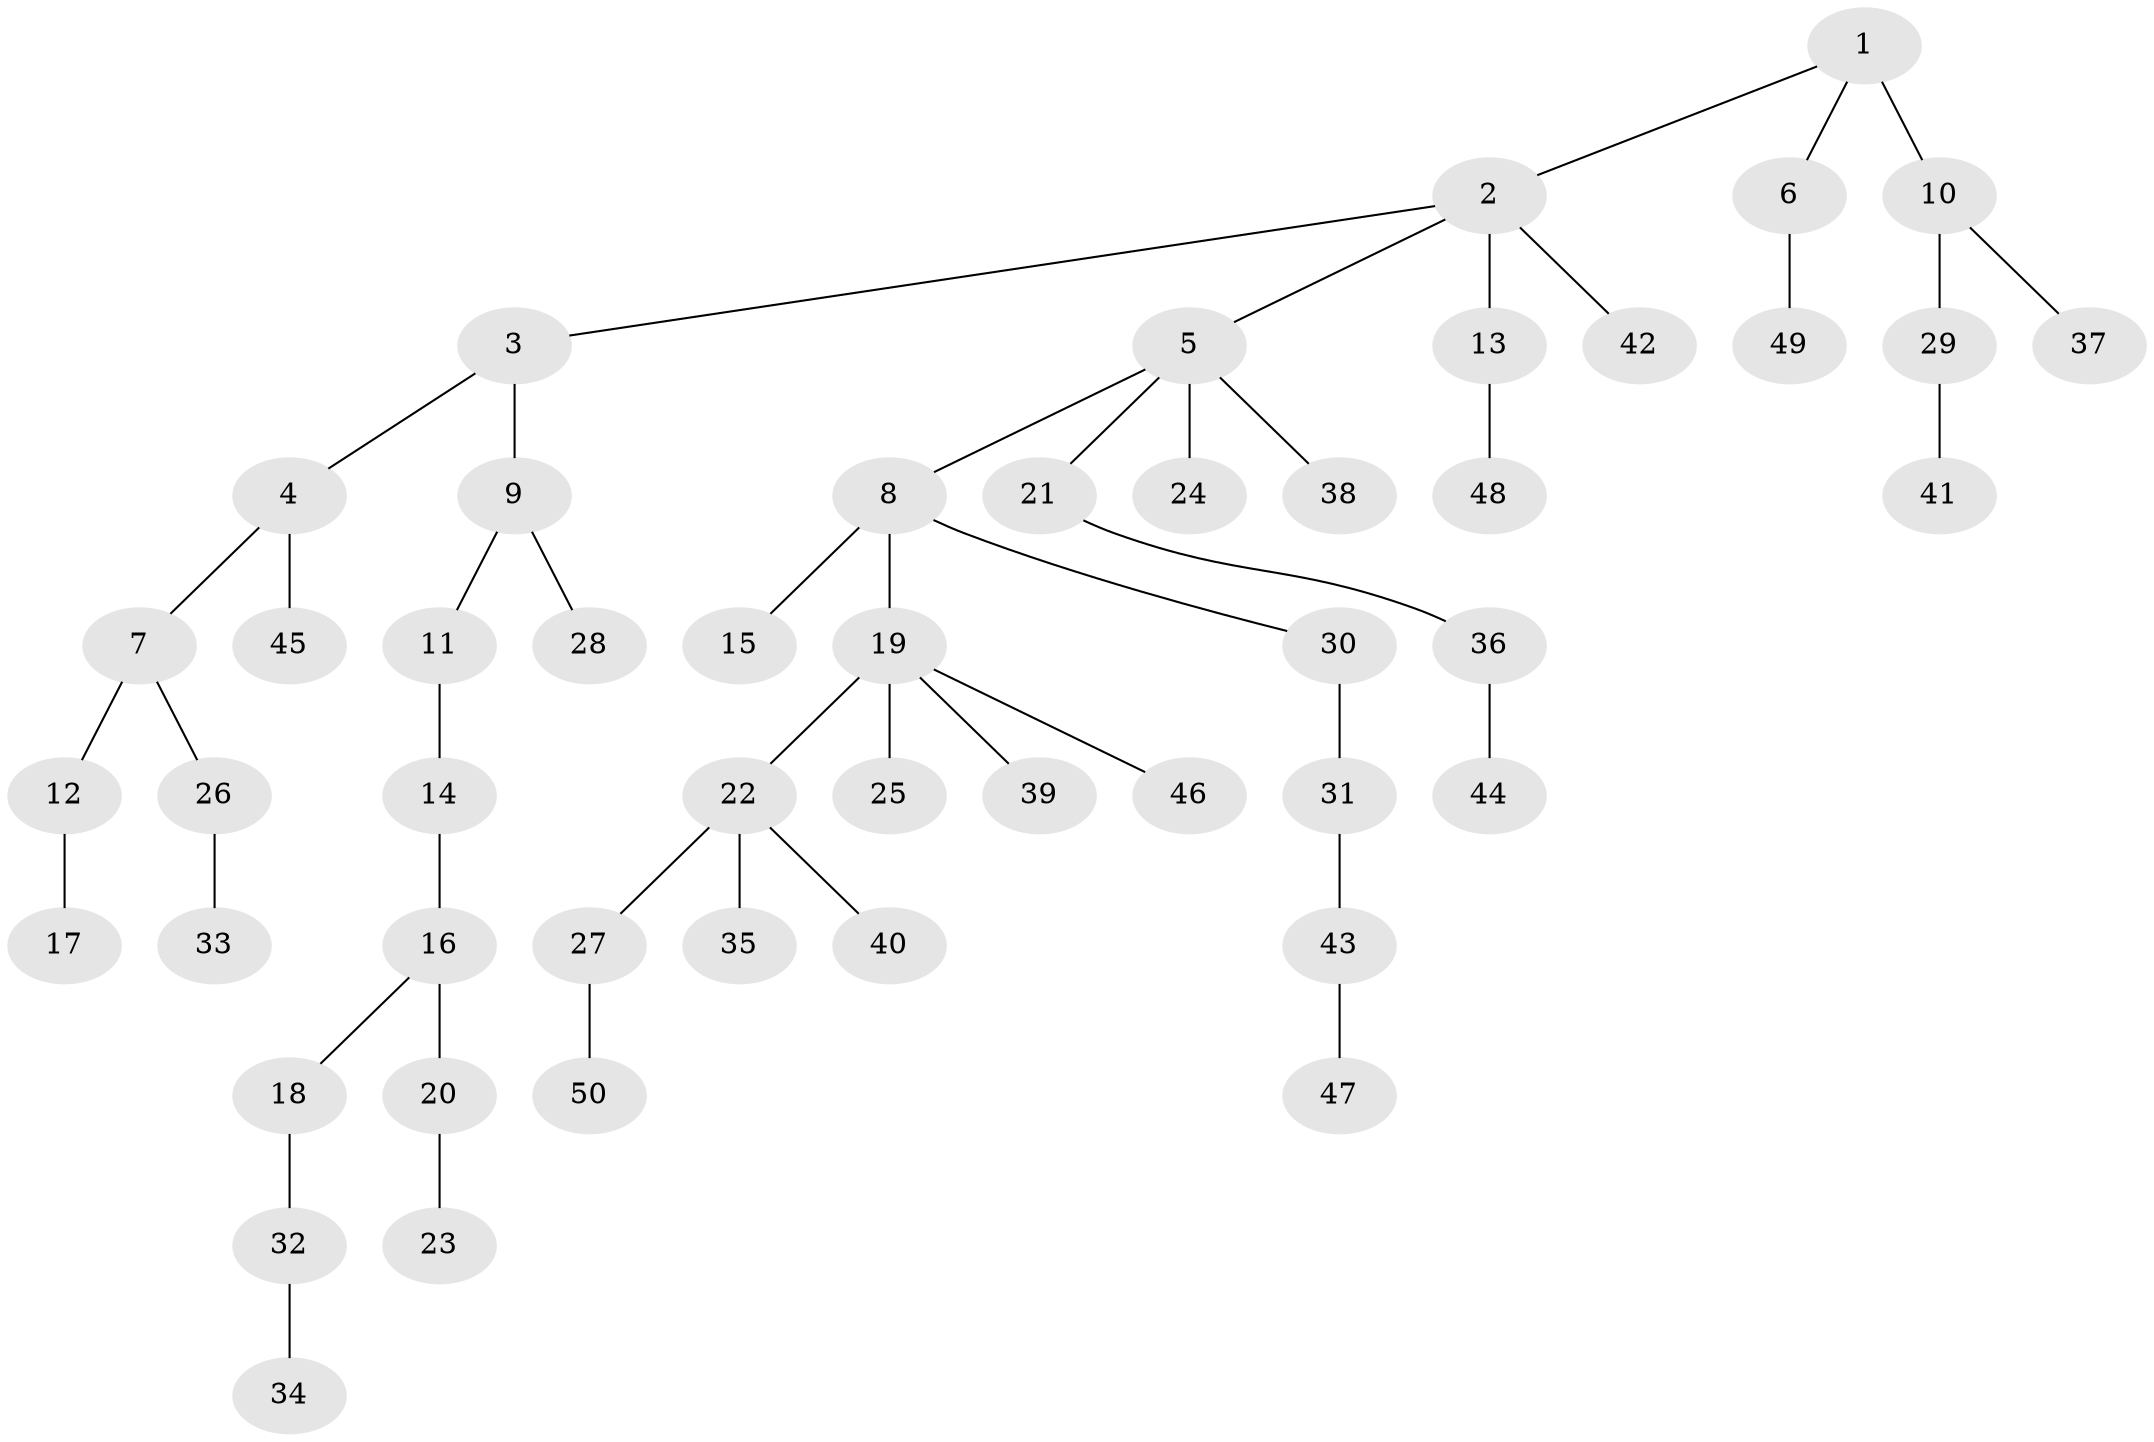 // original degree distribution, {5: 0.05102040816326531, 4: 0.061224489795918366, 3: 0.16326530612244897, 2: 0.2653061224489796, 1: 0.45918367346938777}
// Generated by graph-tools (version 1.1) at 2025/36/03/09/25 02:36:43]
// undirected, 50 vertices, 49 edges
graph export_dot {
graph [start="1"]
  node [color=gray90,style=filled];
  1;
  2;
  3;
  4;
  5;
  6;
  7;
  8;
  9;
  10;
  11;
  12;
  13;
  14;
  15;
  16;
  17;
  18;
  19;
  20;
  21;
  22;
  23;
  24;
  25;
  26;
  27;
  28;
  29;
  30;
  31;
  32;
  33;
  34;
  35;
  36;
  37;
  38;
  39;
  40;
  41;
  42;
  43;
  44;
  45;
  46;
  47;
  48;
  49;
  50;
  1 -- 2 [weight=1.0];
  1 -- 6 [weight=1.0];
  1 -- 10 [weight=2.0];
  2 -- 3 [weight=1.0];
  2 -- 5 [weight=1.0];
  2 -- 13 [weight=1.0];
  2 -- 42 [weight=1.0];
  3 -- 4 [weight=1.0];
  3 -- 9 [weight=1.0];
  4 -- 7 [weight=1.0];
  4 -- 45 [weight=1.0];
  5 -- 8 [weight=1.0];
  5 -- 21 [weight=1.0];
  5 -- 24 [weight=2.0];
  5 -- 38 [weight=1.0];
  6 -- 49 [weight=1.0];
  7 -- 12 [weight=1.0];
  7 -- 26 [weight=1.0];
  8 -- 15 [weight=1.0];
  8 -- 19 [weight=1.0];
  8 -- 30 [weight=1.0];
  9 -- 11 [weight=1.0];
  9 -- 28 [weight=1.0];
  10 -- 29 [weight=1.0];
  10 -- 37 [weight=1.0];
  11 -- 14 [weight=1.0];
  12 -- 17 [weight=1.0];
  13 -- 48 [weight=3.0];
  14 -- 16 [weight=2.0];
  16 -- 18 [weight=1.0];
  16 -- 20 [weight=1.0];
  18 -- 32 [weight=1.0];
  19 -- 22 [weight=1.0];
  19 -- 25 [weight=3.0];
  19 -- 39 [weight=1.0];
  19 -- 46 [weight=1.0];
  20 -- 23 [weight=1.0];
  21 -- 36 [weight=1.0];
  22 -- 27 [weight=1.0];
  22 -- 35 [weight=1.0];
  22 -- 40 [weight=1.0];
  26 -- 33 [weight=1.0];
  27 -- 50 [weight=1.0];
  29 -- 41 [weight=1.0];
  30 -- 31 [weight=2.0];
  31 -- 43 [weight=1.0];
  32 -- 34 [weight=1.0];
  36 -- 44 [weight=1.0];
  43 -- 47 [weight=2.0];
}
